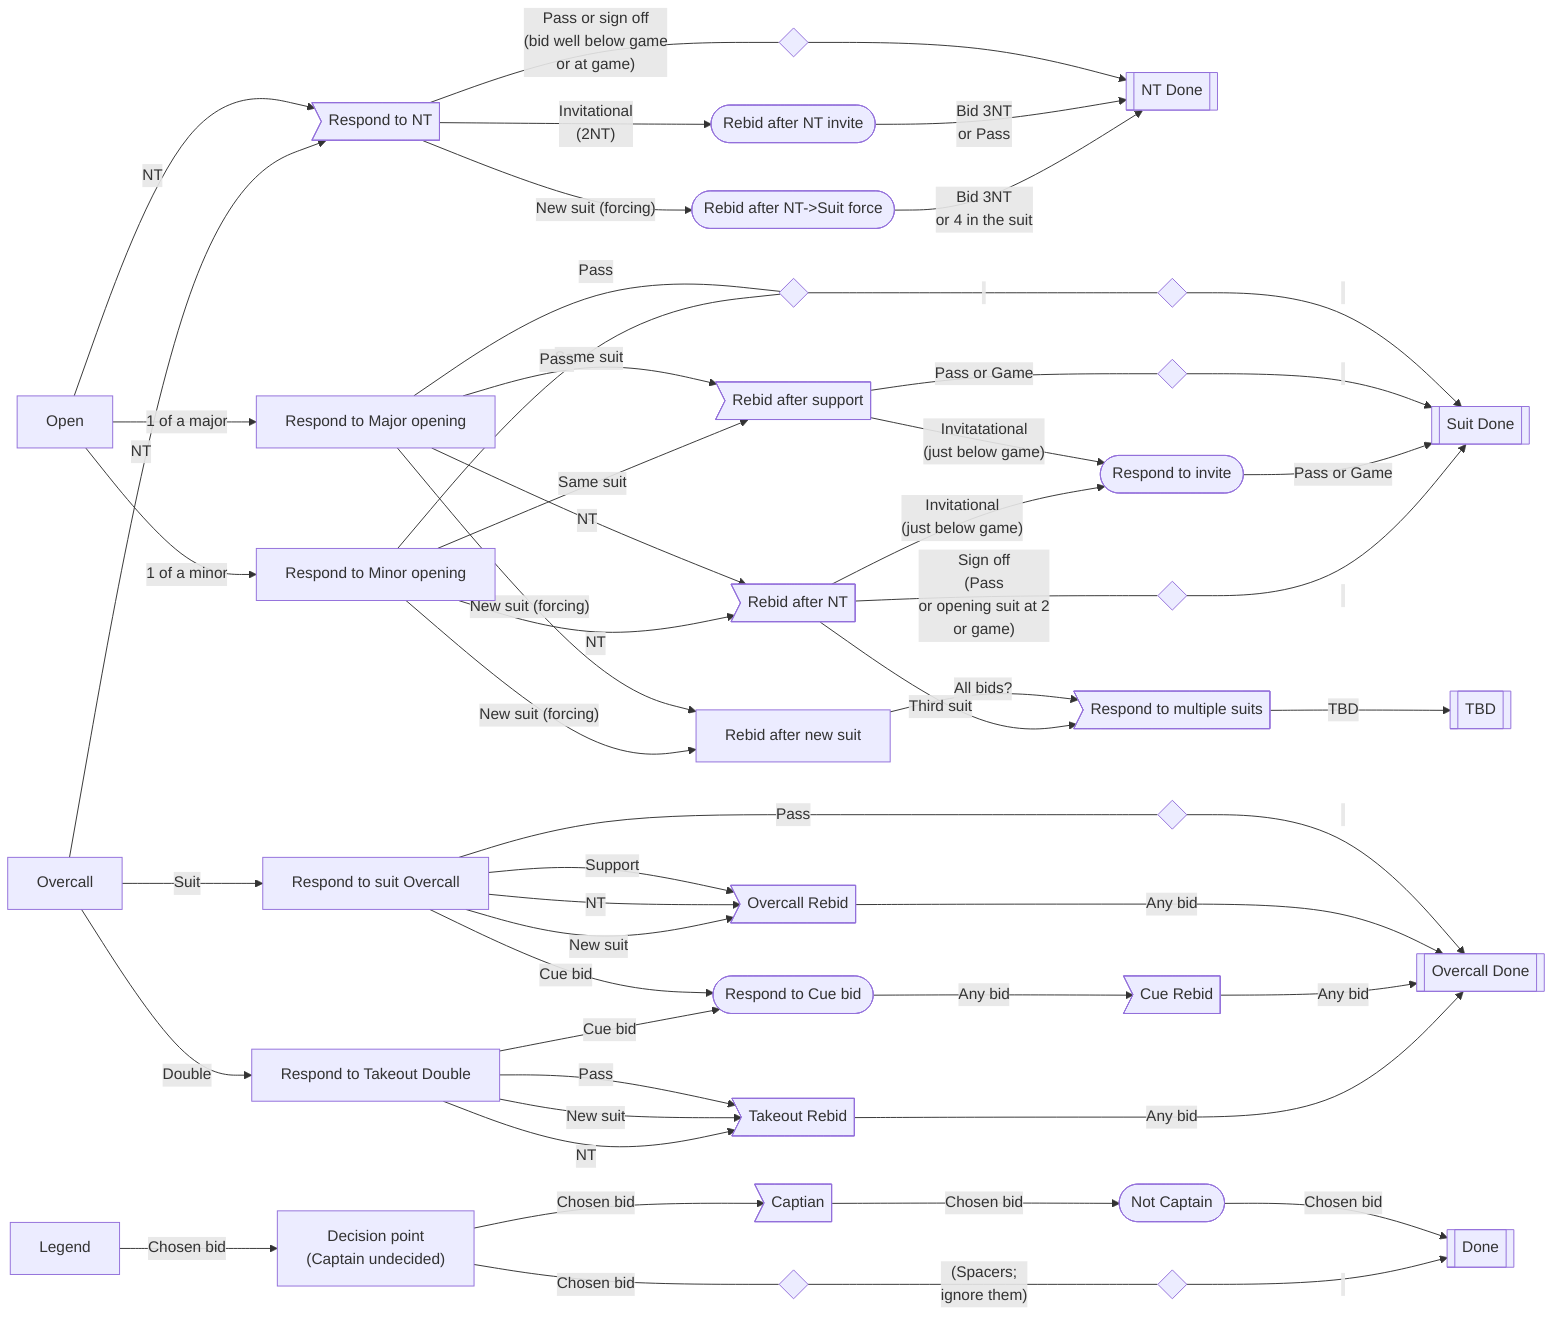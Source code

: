 flowchart LR
  Open[Open] -->|NT| NTRespond>Respond to NT]
    NTRespond ---|"Pass or sign off\n(bid well below game\nor at game)"| Spacer1{" "}
      Spacer1 --> NTDone[[NT Done]]
    NTRespond -->|"Invitational\n(2NT)"| NTInvitational([Rebid after NT invite])
      NTInvitational -->|Bid 3NT\nor Pass| NTDone
    NTRespond -->|"New suit (forcing)"| NTForcing([Rebid after NT->Suit force])
      NTForcing -->|Bid 3NT\nor 4 in the suit| NTDone

  Open -->|1 of a major| MajorRespond[Respond to Major opening]
    MajorRespond ---|Pass| Spacer4{" "}
      Spacer4 ---|"&nbsp;"| Spacer5{" "}
        Spacer5 -->|"&nbsp;"| Done[[Suit Done]]

    MajorRespond -->|Same suit| SuitSupported>Rebid after support]
      SuitSupported ---|Pass or Game| Spacer2{" "}
        Spacer2 -->|"&nbsp;"| Done
      SuitSupported -->|"Invitatational\n(just below game)"| Invitational([Respond to invite])
        Invitational -->|Pass or Game| Done

    MajorRespond -->|"New suit (forcing)"| NewSuit[Rebid after new suit]
      NewSuit -->|All bids?| ResponderMultiple>Respond to multiple suits]
        ResponderMultiple -->|TBD| TBD[[TBD]]

    MajorRespond -->|NT| NTResponse>Rebid after NT]
      NTResponse ---|"Sign off\n(Pass\nor opening suit at 2\nor game)"| Spacer3{" "}
        Spacer3 -->|"&nbsp;"| Done
      NTResponse -->|"Invitational\n(just below game)"| Invitational
      NTResponse -->|Third suit| ResponderMultiple

  Open -->|1 of a minor| MinorRespond[Respond to Minor opening]
    MinorRespond ---|Pass| Spacer4
    MinorRespond -->|Same suit| SuitSupported
    MinorRespond -->|"New suit (forcing)"| NewSuit
    MinorRespond -->|NT| NTResponse

  Overcall[Overcall] -->|Suit| OvercallAdvance[Respond to suit Overcall]
    OvercallAdvance ---|Pass| SpacerOvercallPass{" "}
      SpacerOvercallPass -->|"&nbsp;"| OvercallDone[[Overcall Done]]
    OvercallAdvance -->|Support| OvercallRebid>Overcall Rebid]
      OvercallRebid -->|Any bid| OvercallDone
    OvercallAdvance -->|NT| OvercallRebid
    OvercallAdvance -->|New suit| OvercallRebid
    OvercallAdvance -->|Cue bid| Cue([Respond to Cue bid])
      Cue -->|Any bid| CueRebid>Cue Rebid]
        CueRebid -->|Any bid| OvercallDone

  Overcall -->|Double| TakeoutAdvance[Respond to Takeout Double]
    TakeoutAdvance -->|Pass| TakeoutRebid>Takeout Rebid]
      TakeoutRebid -->|Any bid| OvercallDone
    TakeoutAdvance -->|New suit| TakeoutRebid
    TakeoutAdvance -->|NT| TakeoutRebid
    TakeoutAdvance -->|Cue bid| Cue

  Overcall[Overcall] -->|NT| NTRespond

  Legend -->|Chosen bid| CaptainUndecided["Decision point\n(Captain undecided)"]
    CaptainUndecided -->|Chosen bid| Captain>Captian]
      Captain -->|Chosen bid| NotCaptain([Not Captain])
        NotCaptain -->|Chosen bid| LegendDone[[Done]]
      CaptainUndecided ---|Chosen bid| SpacerLegend1{" "}
        SpacerLegend1 ---|"(Spacers;\nignore them)"| SpacerLegend2{" "}
          SpacerLegend2 -->|"&nbsp;"| LegendDone